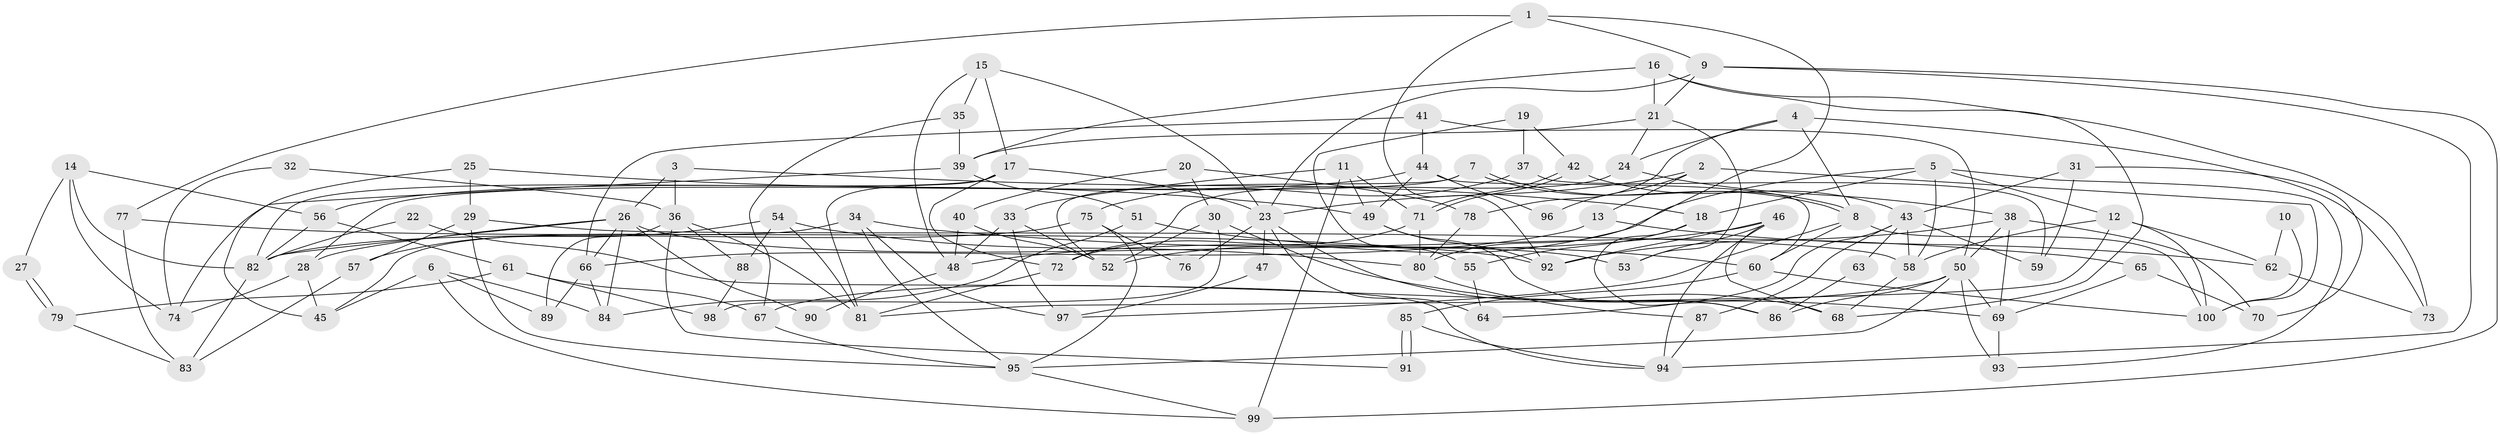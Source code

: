 // Generated by graph-tools (version 1.1) at 2025/38/02/21/25 10:38:59]
// undirected, 100 vertices, 200 edges
graph export_dot {
graph [start="1"]
  node [color=gray90,style=filled];
  1;
  2;
  3;
  4;
  5;
  6;
  7;
  8;
  9;
  10;
  11;
  12;
  13;
  14;
  15;
  16;
  17;
  18;
  19;
  20;
  21;
  22;
  23;
  24;
  25;
  26;
  27;
  28;
  29;
  30;
  31;
  32;
  33;
  34;
  35;
  36;
  37;
  38;
  39;
  40;
  41;
  42;
  43;
  44;
  45;
  46;
  47;
  48;
  49;
  50;
  51;
  52;
  53;
  54;
  55;
  56;
  57;
  58;
  59;
  60;
  61;
  62;
  63;
  64;
  65;
  66;
  67;
  68;
  69;
  70;
  71;
  72;
  73;
  74;
  75;
  76;
  77;
  78;
  79;
  80;
  81;
  82;
  83;
  84;
  85;
  86;
  87;
  88;
  89;
  90;
  91;
  92;
  93;
  94;
  95;
  96;
  97;
  98;
  99;
  100;
  1 -- 80;
  1 -- 9;
  1 -- 77;
  1 -- 92;
  2 -- 100;
  2 -- 23;
  2 -- 13;
  2 -- 96;
  3 -- 36;
  3 -- 18;
  3 -- 26;
  4 -- 24;
  4 -- 8;
  4 -- 73;
  4 -- 78;
  5 -- 52;
  5 -- 58;
  5 -- 12;
  5 -- 18;
  5 -- 93;
  6 -- 99;
  6 -- 45;
  6 -- 84;
  6 -- 89;
  7 -- 52;
  7 -- 8;
  7 -- 8;
  7 -- 28;
  8 -- 100;
  8 -- 60;
  8 -- 97;
  9 -- 21;
  9 -- 23;
  9 -- 94;
  9 -- 99;
  10 -- 100;
  10 -- 62;
  11 -- 33;
  11 -- 49;
  11 -- 71;
  11 -- 99;
  12 -- 62;
  12 -- 58;
  12 -- 81;
  12 -- 100;
  13 -- 66;
  13 -- 62;
  14 -- 82;
  14 -- 56;
  14 -- 27;
  14 -- 74;
  15 -- 35;
  15 -- 17;
  15 -- 23;
  15 -- 48;
  16 -- 21;
  16 -- 39;
  16 -- 68;
  16 -- 73;
  17 -- 81;
  17 -- 72;
  17 -- 23;
  17 -- 82;
  18 -- 86;
  18 -- 55;
  19 -- 42;
  19 -- 55;
  19 -- 37;
  20 -- 30;
  20 -- 78;
  20 -- 40;
  21 -- 53;
  21 -- 24;
  21 -- 39;
  22 -- 82;
  22 -- 94;
  23 -- 47;
  23 -- 64;
  23 -- 68;
  23 -- 76;
  24 -- 72;
  24 -- 38;
  25 -- 49;
  25 -- 29;
  25 -- 45;
  26 -- 66;
  26 -- 28;
  26 -- 53;
  26 -- 82;
  26 -- 84;
  26 -- 90;
  27 -- 79;
  27 -- 79;
  28 -- 45;
  28 -- 74;
  29 -- 58;
  29 -- 95;
  29 -- 57;
  30 -- 69;
  30 -- 52;
  30 -- 98;
  31 -- 43;
  31 -- 70;
  31 -- 59;
  32 -- 36;
  32 -- 74;
  33 -- 48;
  33 -- 97;
  33 -- 52;
  34 -- 95;
  34 -- 45;
  34 -- 65;
  34 -- 97;
  35 -- 67;
  35 -- 39;
  36 -- 81;
  36 -- 89;
  36 -- 88;
  36 -- 91;
  37 -- 59;
  37 -- 75;
  38 -- 92;
  38 -- 69;
  38 -- 50;
  38 -- 70;
  39 -- 74;
  39 -- 51;
  40 -- 48;
  40 -- 52;
  41 -- 44;
  41 -- 50;
  41 -- 66;
  42 -- 43;
  42 -- 71;
  42 -- 71;
  43 -- 87;
  43 -- 58;
  43 -- 59;
  43 -- 63;
  43 -- 64;
  44 -- 60;
  44 -- 56;
  44 -- 49;
  44 -- 96;
  46 -- 68;
  46 -- 94;
  46 -- 48;
  46 -- 53;
  46 -- 92;
  47 -- 97;
  48 -- 90;
  49 -- 92;
  49 -- 86;
  50 -- 95;
  50 -- 67;
  50 -- 69;
  50 -- 86;
  50 -- 93;
  51 -- 84;
  51 -- 60;
  54 -- 88;
  54 -- 57;
  54 -- 80;
  54 -- 81;
  55 -- 64;
  56 -- 82;
  56 -- 61;
  57 -- 83;
  58 -- 68;
  60 -- 85;
  60 -- 100;
  61 -- 67;
  61 -- 79;
  61 -- 98;
  62 -- 73;
  63 -- 86;
  65 -- 69;
  65 -- 70;
  66 -- 84;
  66 -- 89;
  67 -- 95;
  69 -- 93;
  71 -- 72;
  71 -- 80;
  72 -- 81;
  75 -- 82;
  75 -- 76;
  75 -- 95;
  77 -- 92;
  77 -- 83;
  78 -- 80;
  79 -- 83;
  80 -- 87;
  82 -- 83;
  85 -- 91;
  85 -- 91;
  85 -- 94;
  87 -- 94;
  88 -- 98;
  95 -- 99;
}
